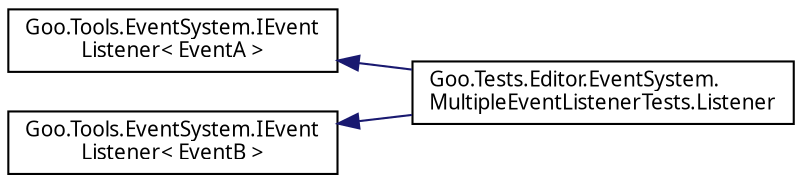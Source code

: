 digraph "Graphical Class Hierarchy"
{
 // LATEX_PDF_SIZE
  edge [fontname="Calibrii",fontsize="10",labelfontname="Calibrii",labelfontsize="10"];
  node [fontname="Calibrii",fontsize="10",shape=record];
  rankdir="LR";
  Node0 [label="Goo.Tools.EventSystem.IEvent\lListener\< EventA \>",height=0.2,width=0.4,color="black", fillcolor="white", style="filled",URL="$dd/d13/interfaceGoo_1_1Tools_1_1EventSystem_1_1IEventListener.html",tooltip=" "];
  Node0 -> Node1 [dir="back",color="midnightblue",fontsize="10",style="solid",fontname="Calibrii"];
  Node1 [label="Goo.Tests.Editor.EventSystem.\lMultipleEventListenerTests.Listener",height=0.2,width=0.4,color="black", fillcolor="white", style="filled",URL="$df/d8c/classGoo_1_1Tests_1_1Editor_1_1EventSystem_1_1MultipleEventListenerTests_1_1Listener.html",tooltip=" "];
  Node2 [label="Goo.Tools.EventSystem.IEvent\lListener\< EventB \>",height=0.2,width=0.4,color="black", fillcolor="white", style="filled",URL="$dd/d13/interfaceGoo_1_1Tools_1_1EventSystem_1_1IEventListener.html",tooltip=" "];
  Node2 -> Node1 [dir="back",color="midnightblue",fontsize="10",style="solid",fontname="Calibrii"];
}
